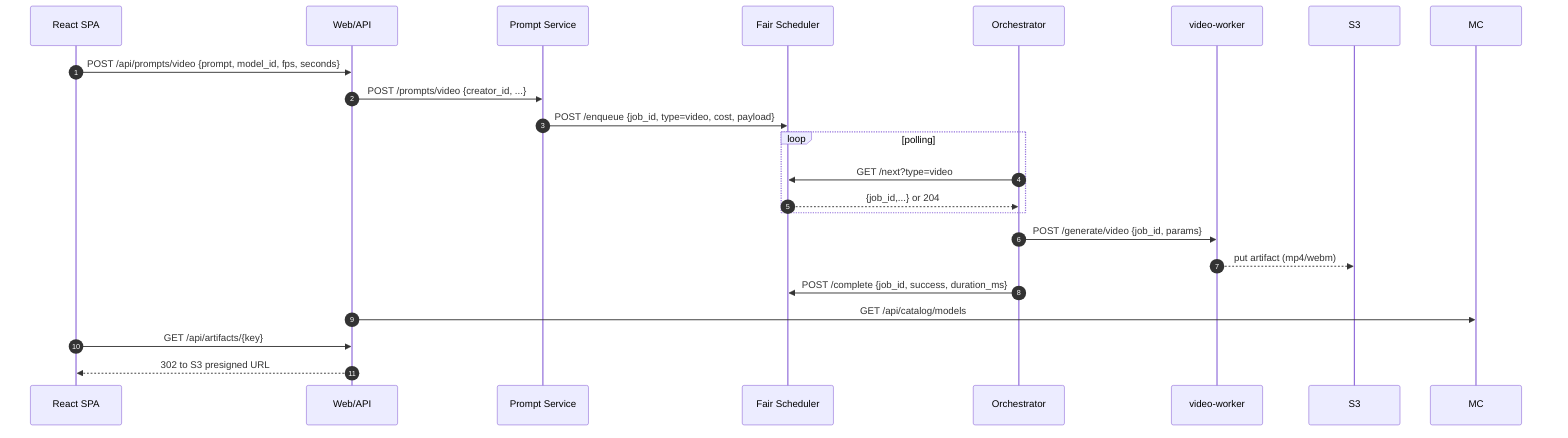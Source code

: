sequenceDiagram
  autonumber
  participant SPA as React SPA
  participant WEB as Web/API
  participant PS as Prompt Service
  participant FS as Fair Scheduler
  participant ORC as Orchestrator
  participant VW as video-worker
  participant S3 as S3

  SPA->>WEB: POST /api/prompts/video {prompt, model_id, fps, seconds}
  WEB->>PS: POST /prompts/video {creator_id, ...}
  PS->>FS: POST /enqueue {job_id, type=video, cost, payload}
  loop polling
    ORC->>FS: GET /next?type=video
    FS-->>ORC: {job_id,...} or 204
  end
  ORC->>VW: POST /generate/video {job_id, params}
  VW-->>S3: put artifact (mp4/webm)
  ORC->>FS: POST /complete {job_id, success, duration_ms}
  WEB->>MC: GET /api/catalog/models
  SPA->>WEB: GET /api/artifacts/{key}
  WEB-->>SPA: 302 to S3 presigned URL